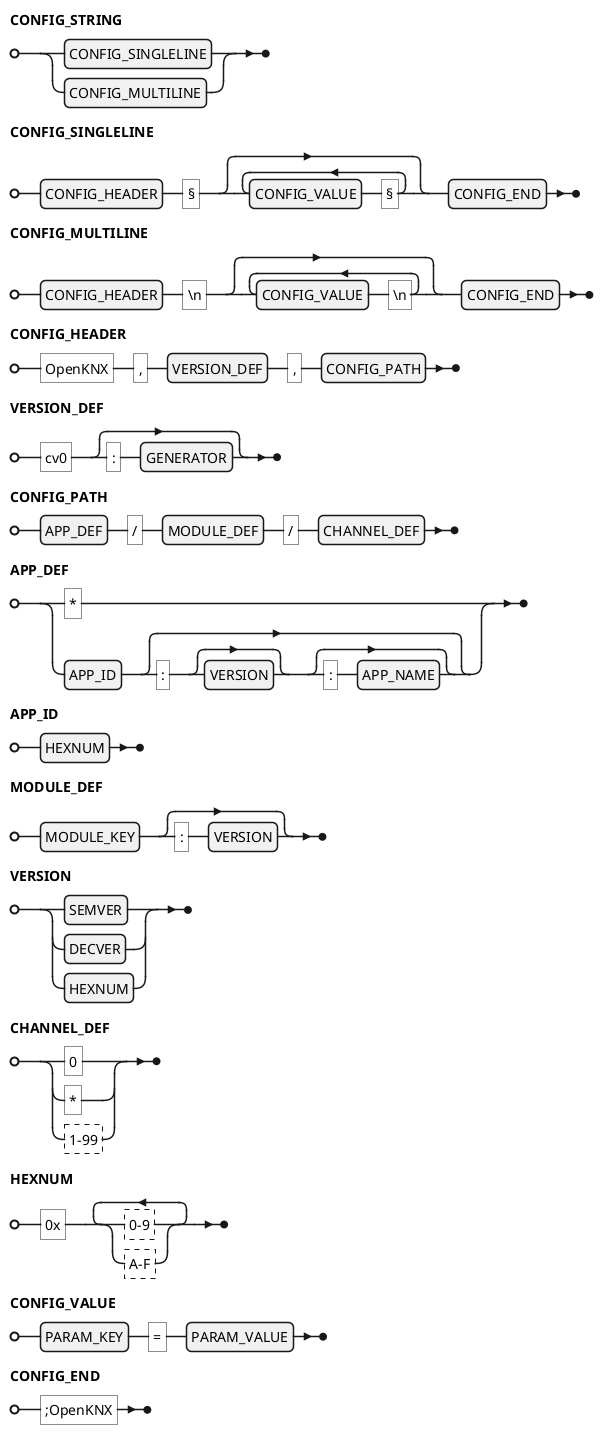 @startebnf

CONFIG_STRING = CONFIG_SINGLELINE | CONFIG_MULTILINE;
CONFIG_SINGLELINE = CONFIG_HEADER, "§" , {CONFIG_VALUE, "§"} , CONFIG_END;
CONFIG_MULTILINE = CONFIG_HEADER, "\n" , {CONFIG_VALUE, "\n"} , CONFIG_END;

CONFIG_HEADER = "OpenKNX", ",", VERSION_DEF, ",", CONFIG_PATH;

' VERSION_DEF = "v0", [ ":", SEMVER, [":", GENERATOR]];
VERSION_DEF = "cv0", [ ":", GENERATOR];

CONFIG_PATH = APP_DEF, "/", MODULE_DEF, "/", CHANNEL_DEF;


APP_DEF = ( "*" | APP_ID, [":", [VERSION] , [ ":" , APP_NAME ]] );
'APP_ID  = "0x" , 4 * (? "0-9" ? | ? "a-f" ? | ? "A-F" ?);
'APP_ID  = "0x" , 4 * (?0-9? | ?A-F?);
APP_ID  = HEXNUM;
'APP_VER = "0x" , 2 * (? "0-9" ? | ? "a-f" ? | ? "A-F" ?);

MODULE_DEF = MODULE_KEY, [":", VERSION];

VERSION = ( SEMVER | DECVER | HEXNUM);

CHANNEL_DEF = ("0" | "*" | ?1-99?);


HEXNUM = "0x" , {(?0-9? | ?A-F?)}-;

CONFIG_VALUE = PARAM_KEY, "=", PARAM_VALUE;
CONFIG_END = ";OpenKNX";

/'
digit-excluding-zero = "1" | "2" | "3" | "4" | "5" | "6" | "7" | "8" | "9";
digit                = "0" | digit-excluding-zero;
'/

@endyaml